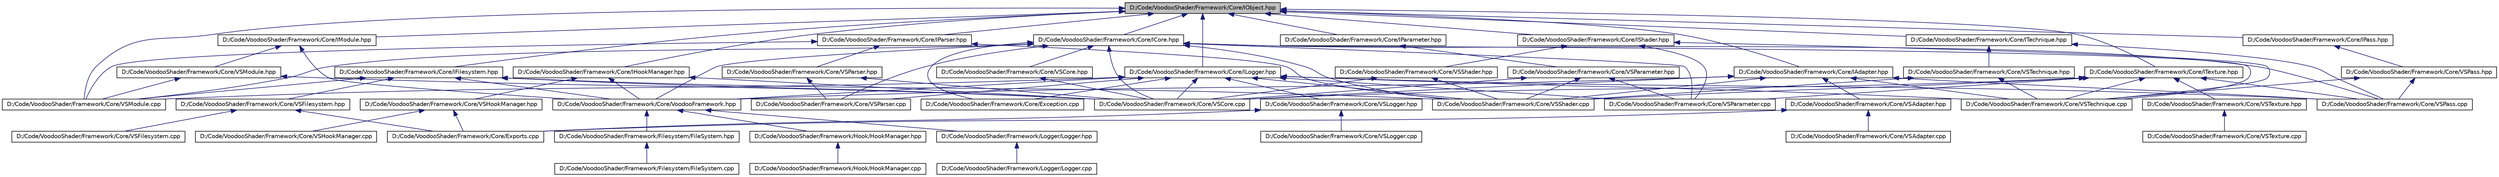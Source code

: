 digraph G
{
  edge [fontname="Helvetica",fontsize="10",labelfontname="Helvetica",labelfontsize="10"];
  node [fontname="Helvetica",fontsize="10",shape=record];
  Node1 [label="D:/Code/VoodooShader/Framework/Core/IObject.hpp",height=0.2,width=0.4,color="black", fillcolor="grey75", style="filled" fontcolor="black"];
  Node1 -> Node2 [dir="back",color="midnightblue",fontsize="10",style="solid",fontname="Helvetica"];
  Node2 [label="D:/Code/VoodooShader/Framework/Core/ICore.hpp",height=0.2,width=0.4,color="black", fillcolor="white", style="filled",URL="$_i_core_8hpp.html"];
  Node2 -> Node3 [dir="back",color="midnightblue",fontsize="10",style="solid",fontname="Helvetica"];
  Node3 [label="D:/Code/VoodooShader/Framework/Core/Exception.cpp",height=0.2,width=0.4,color="black", fillcolor="white", style="filled",URL="$_exception_8cpp.html"];
  Node2 -> Node4 [dir="back",color="midnightblue",fontsize="10",style="solid",fontname="Helvetica"];
  Node4 [label="D:/Code/VoodooShader/Framework/Core/VoodooFramework.hpp",height=0.2,width=0.4,color="black", fillcolor="white", style="filled",URL="$_voodoo_framework_8hpp.html"];
  Node4 -> Node5 [dir="back",color="midnightblue",fontsize="10",style="solid",fontname="Helvetica"];
  Node5 [label="D:/Code/VoodooShader/Framework/Filesystem/FileSystem.hpp",height=0.2,width=0.4,color="black", fillcolor="white", style="filled",URL="$_file_system_8hpp.html"];
  Node5 -> Node6 [dir="back",color="midnightblue",fontsize="10",style="solid",fontname="Helvetica"];
  Node6 [label="D:/Code/VoodooShader/Framework/Filesystem/FileSystem.cpp",height=0.2,width=0.4,color="black", fillcolor="white", style="filled",URL="$_file_system_8cpp.html"];
  Node4 -> Node7 [dir="back",color="midnightblue",fontsize="10",style="solid",fontname="Helvetica"];
  Node7 [label="D:/Code/VoodooShader/Framework/Hook/HookManager.hpp",height=0.2,width=0.4,color="black", fillcolor="white", style="filled",URL="$_hook_manager_8hpp.html"];
  Node7 -> Node8 [dir="back",color="midnightblue",fontsize="10",style="solid",fontname="Helvetica"];
  Node8 [label="D:/Code/VoodooShader/Framework/Hook/HookManager.cpp",height=0.2,width=0.4,color="black", fillcolor="white", style="filled",URL="$_hook_manager_8cpp.html"];
  Node4 -> Node9 [dir="back",color="midnightblue",fontsize="10",style="solid",fontname="Helvetica"];
  Node9 [label="D:/Code/VoodooShader/Framework/Logger/Logger.hpp",height=0.2,width=0.4,color="black", fillcolor="white", style="filled",URL="$_logger_8hpp.html"];
  Node9 -> Node10 [dir="back",color="midnightblue",fontsize="10",style="solid",fontname="Helvetica"];
  Node10 [label="D:/Code/VoodooShader/Framework/Logger/Logger.cpp",height=0.2,width=0.4,color="black", fillcolor="white", style="filled",URL="$_logger_8cpp.html"];
  Node2 -> Node11 [dir="back",color="midnightblue",fontsize="10",style="solid",fontname="Helvetica"];
  Node11 [label="D:/Code/VoodooShader/Framework/Core/VSCore.hpp",height=0.2,width=0.4,color="black", fillcolor="white", style="filled",URL="$_v_s_core_8hpp.html"];
  Node11 -> Node12 [dir="back",color="midnightblue",fontsize="10",style="solid",fontname="Helvetica"];
  Node12 [label="D:/Code/VoodooShader/Framework/Core/VSCore.cpp",height=0.2,width=0.4,color="black", fillcolor="white", style="filled",URL="$_v_s_core_8cpp.html"];
  Node2 -> Node12 [dir="back",color="midnightblue",fontsize="10",style="solid",fontname="Helvetica"];
  Node2 -> Node13 [dir="back",color="midnightblue",fontsize="10",style="solid",fontname="Helvetica"];
  Node13 [label="D:/Code/VoodooShader/Framework/Core/VSModule.cpp",height=0.2,width=0.4,color="black", fillcolor="white", style="filled",URL="$_v_s_module_8cpp.html"];
  Node2 -> Node14 [dir="back",color="midnightblue",fontsize="10",style="solid",fontname="Helvetica"];
  Node14 [label="D:/Code/VoodooShader/Framework/Core/VSParameter.cpp",height=0.2,width=0.4,color="black", fillcolor="white", style="filled",URL="$_v_s_parameter_8cpp.html"];
  Node2 -> Node15 [dir="back",color="midnightblue",fontsize="10",style="solid",fontname="Helvetica"];
  Node15 [label="D:/Code/VoodooShader/Framework/Core/VSParser.cpp",height=0.2,width=0.4,color="black", fillcolor="white", style="filled",URL="$_v_s_parser_8cpp.html"];
  Node2 -> Node16 [dir="back",color="midnightblue",fontsize="10",style="solid",fontname="Helvetica"];
  Node16 [label="D:/Code/VoodooShader/Framework/Core/VSPass.cpp",height=0.2,width=0.4,color="black", fillcolor="white", style="filled",URL="$_v_s_pass_8cpp.html"];
  Node2 -> Node17 [dir="back",color="midnightblue",fontsize="10",style="solid",fontname="Helvetica"];
  Node17 [label="D:/Code/VoodooShader/Framework/Core/VSShader.cpp",height=0.2,width=0.4,color="black", fillcolor="white", style="filled",URL="$_v_s_shader_8cpp.html"];
  Node2 -> Node18 [dir="back",color="midnightblue",fontsize="10",style="solid",fontname="Helvetica"];
  Node18 [label="D:/Code/VoodooShader/Framework/Core/VSTechnique.cpp",height=0.2,width=0.4,color="black", fillcolor="white", style="filled",URL="$_v_s_technique_8cpp.html"];
  Node1 -> Node19 [dir="back",color="midnightblue",fontsize="10",style="solid",fontname="Helvetica"];
  Node19 [label="D:/Code/VoodooShader/Framework/Core/ILogger.hpp",height=0.2,width=0.4,color="black", fillcolor="white", style="filled",URL="$_i_logger_8hpp.html"];
  Node19 -> Node3 [dir="back",color="midnightblue",fontsize="10",style="solid",fontname="Helvetica"];
  Node19 -> Node20 [dir="back",color="midnightblue",fontsize="10",style="solid",fontname="Helvetica"];
  Node20 [label="D:/Code/VoodooShader/Framework/Core/VSLogger.hpp",height=0.2,width=0.4,color="black", fillcolor="white", style="filled",URL="$_v_s_logger_8hpp.html"];
  Node20 -> Node21 [dir="back",color="midnightblue",fontsize="10",style="solid",fontname="Helvetica"];
  Node21 [label="D:/Code/VoodooShader/Framework/Core/Exports.cpp",height=0.2,width=0.4,color="black", fillcolor="white", style="filled",URL="$_exports_8cpp.html"];
  Node20 -> Node22 [dir="back",color="midnightblue",fontsize="10",style="solid",fontname="Helvetica"];
  Node22 [label="D:/Code/VoodooShader/Framework/Core/VSLogger.cpp",height=0.2,width=0.4,color="black", fillcolor="white", style="filled",URL="$_v_s_logger_8cpp.html"];
  Node19 -> Node4 [dir="back",color="midnightblue",fontsize="10",style="solid",fontname="Helvetica"];
  Node19 -> Node12 [dir="back",color="midnightblue",fontsize="10",style="solid",fontname="Helvetica"];
  Node19 -> Node13 [dir="back",color="midnightblue",fontsize="10",style="solid",fontname="Helvetica"];
  Node19 -> Node14 [dir="back",color="midnightblue",fontsize="10",style="solid",fontname="Helvetica"];
  Node19 -> Node15 [dir="back",color="midnightblue",fontsize="10",style="solid",fontname="Helvetica"];
  Node19 -> Node16 [dir="back",color="midnightblue",fontsize="10",style="solid",fontname="Helvetica"];
  Node19 -> Node17 [dir="back",color="midnightblue",fontsize="10",style="solid",fontname="Helvetica"];
  Node19 -> Node18 [dir="back",color="midnightblue",fontsize="10",style="solid",fontname="Helvetica"];
  Node1 -> Node23 [dir="back",color="midnightblue",fontsize="10",style="solid",fontname="Helvetica"];
  Node23 [label="D:/Code/VoodooShader/Framework/Core/IAdapter.hpp",height=0.2,width=0.4,color="black", fillcolor="white", style="filled",URL="$_i_adapter_8hpp.html"];
  Node23 -> Node24 [dir="back",color="midnightblue",fontsize="10",style="solid",fontname="Helvetica"];
  Node24 [label="D:/Code/VoodooShader/Framework/Core/VSAdapter.hpp",height=0.2,width=0.4,color="black", fillcolor="white", style="filled",URL="$_v_s_adapter_8hpp.html"];
  Node24 -> Node21 [dir="back",color="midnightblue",fontsize="10",style="solid",fontname="Helvetica"];
  Node24 -> Node25 [dir="back",color="midnightblue",fontsize="10",style="solid",fontname="Helvetica"];
  Node25 [label="D:/Code/VoodooShader/Framework/Core/VSAdapter.cpp",height=0.2,width=0.4,color="black", fillcolor="white", style="filled",URL="$_v_s_adapter_8cpp.html"];
  Node23 -> Node4 [dir="back",color="midnightblue",fontsize="10",style="solid",fontname="Helvetica"];
  Node23 -> Node12 [dir="back",color="midnightblue",fontsize="10",style="solid",fontname="Helvetica"];
  Node23 -> Node16 [dir="back",color="midnightblue",fontsize="10",style="solid",fontname="Helvetica"];
  Node23 -> Node17 [dir="back",color="midnightblue",fontsize="10",style="solid",fontname="Helvetica"];
  Node23 -> Node18 [dir="back",color="midnightblue",fontsize="10",style="solid",fontname="Helvetica"];
  Node1 -> Node26 [dir="back",color="midnightblue",fontsize="10",style="solid",fontname="Helvetica"];
  Node26 [label="D:/Code/VoodooShader/Framework/Core/IFilesystem.hpp",height=0.2,width=0.4,color="black", fillcolor="white", style="filled",URL="$_i_filesystem_8hpp.html"];
  Node26 -> Node27 [dir="back",color="midnightblue",fontsize="10",style="solid",fontname="Helvetica"];
  Node27 [label="D:/Code/VoodooShader/Framework/Core/VSFilesystem.hpp",height=0.2,width=0.4,color="black", fillcolor="white", style="filled",URL="$_v_s_filesystem_8hpp.html"];
  Node27 -> Node21 [dir="back",color="midnightblue",fontsize="10",style="solid",fontname="Helvetica"];
  Node27 -> Node28 [dir="back",color="midnightblue",fontsize="10",style="solid",fontname="Helvetica"];
  Node28 [label="D:/Code/VoodooShader/Framework/Core/VSFilesystem.cpp",height=0.2,width=0.4,color="black", fillcolor="white", style="filled",URL="$_v_s_filesystem_8cpp.html"];
  Node26 -> Node4 [dir="back",color="midnightblue",fontsize="10",style="solid",fontname="Helvetica"];
  Node26 -> Node12 [dir="back",color="midnightblue",fontsize="10",style="solid",fontname="Helvetica"];
  Node26 -> Node13 [dir="back",color="midnightblue",fontsize="10",style="solid",fontname="Helvetica"];
  Node26 -> Node17 [dir="back",color="midnightblue",fontsize="10",style="solid",fontname="Helvetica"];
  Node1 -> Node29 [dir="back",color="midnightblue",fontsize="10",style="solid",fontname="Helvetica"];
  Node29 [label="D:/Code/VoodooShader/Framework/Core/IHookManager.hpp",height=0.2,width=0.4,color="black", fillcolor="white", style="filled",URL="$_i_hook_manager_8hpp.html"];
  Node29 -> Node30 [dir="back",color="midnightblue",fontsize="10",style="solid",fontname="Helvetica"];
  Node30 [label="D:/Code/VoodooShader/Framework/Core/VSHookManager.hpp",height=0.2,width=0.4,color="black", fillcolor="white", style="filled",URL="$_v_s_hook_manager_8hpp.html"];
  Node30 -> Node21 [dir="back",color="midnightblue",fontsize="10",style="solid",fontname="Helvetica"];
  Node30 -> Node31 [dir="back",color="midnightblue",fontsize="10",style="solid",fontname="Helvetica"];
  Node31 [label="D:/Code/VoodooShader/Framework/Core/VSHookManager.cpp",height=0.2,width=0.4,color="black", fillcolor="white", style="filled",URL="$_v_s_hook_manager_8cpp.html"];
  Node29 -> Node4 [dir="back",color="midnightblue",fontsize="10",style="solid",fontname="Helvetica"];
  Node29 -> Node12 [dir="back",color="midnightblue",fontsize="10",style="solid",fontname="Helvetica"];
  Node1 -> Node32 [dir="back",color="midnightblue",fontsize="10",style="solid",fontname="Helvetica"];
  Node32 [label="D:/Code/VoodooShader/Framework/Core/IModule.hpp",height=0.2,width=0.4,color="black", fillcolor="white", style="filled",URL="$_i_module_8hpp.html"];
  Node32 -> Node4 [dir="back",color="midnightblue",fontsize="10",style="solid",fontname="Helvetica"];
  Node32 -> Node33 [dir="back",color="midnightblue",fontsize="10",style="solid",fontname="Helvetica"];
  Node33 [label="D:/Code/VoodooShader/Framework/Core/VSModule.hpp",height=0.2,width=0.4,color="black", fillcolor="white", style="filled",URL="$_v_s_module_8hpp.html"];
  Node33 -> Node12 [dir="back",color="midnightblue",fontsize="10",style="solid",fontname="Helvetica"];
  Node33 -> Node13 [dir="back",color="midnightblue",fontsize="10",style="solid",fontname="Helvetica"];
  Node1 -> Node34 [dir="back",color="midnightblue",fontsize="10",style="solid",fontname="Helvetica"];
  Node34 [label="D:/Code/VoodooShader/Framework/Core/IParameter.hpp",height=0.2,width=0.4,color="black", fillcolor="white", style="filled",URL="$_i_parameter_8hpp.html"];
  Node34 -> Node35 [dir="back",color="midnightblue",fontsize="10",style="solid",fontname="Helvetica"];
  Node35 [label="D:/Code/VoodooShader/Framework/Core/VSParameter.hpp",height=0.2,width=0.4,color="black", fillcolor="white", style="filled",URL="$_v_s_parameter_8hpp.html"];
  Node35 -> Node12 [dir="back",color="midnightblue",fontsize="10",style="solid",fontname="Helvetica"];
  Node35 -> Node14 [dir="back",color="midnightblue",fontsize="10",style="solid",fontname="Helvetica"];
  Node35 -> Node17 [dir="back",color="midnightblue",fontsize="10",style="solid",fontname="Helvetica"];
  Node1 -> Node36 [dir="back",color="midnightblue",fontsize="10",style="solid",fontname="Helvetica"];
  Node36 [label="D:/Code/VoodooShader/Framework/Core/IParser.hpp",height=0.2,width=0.4,color="black", fillcolor="white", style="filled",URL="$_i_parser_8hpp.html"];
  Node36 -> Node37 [dir="back",color="midnightblue",fontsize="10",style="solid",fontname="Helvetica"];
  Node37 [label="D:/Code/VoodooShader/Framework/Core/VSParser.hpp",height=0.2,width=0.4,color="black", fillcolor="white", style="filled",URL="$_v_s_parser_8hpp.html"];
  Node37 -> Node12 [dir="back",color="midnightblue",fontsize="10",style="solid",fontname="Helvetica"];
  Node37 -> Node15 [dir="back",color="midnightblue",fontsize="10",style="solid",fontname="Helvetica"];
  Node36 -> Node13 [dir="back",color="midnightblue",fontsize="10",style="solid",fontname="Helvetica"];
  Node36 -> Node17 [dir="back",color="midnightblue",fontsize="10",style="solid",fontname="Helvetica"];
  Node1 -> Node38 [dir="back",color="midnightblue",fontsize="10",style="solid",fontname="Helvetica"];
  Node38 [label="D:/Code/VoodooShader/Framework/Core/IPass.hpp",height=0.2,width=0.4,color="black", fillcolor="white", style="filled",URL="$_i_pass_8hpp.html"];
  Node38 -> Node39 [dir="back",color="midnightblue",fontsize="10",style="solid",fontname="Helvetica"];
  Node39 [label="D:/Code/VoodooShader/Framework/Core/VSPass.hpp",height=0.2,width=0.4,color="black", fillcolor="white", style="filled",URL="$_v_s_pass_8hpp.html"];
  Node39 -> Node16 [dir="back",color="midnightblue",fontsize="10",style="solid",fontname="Helvetica"];
  Node39 -> Node18 [dir="back",color="midnightblue",fontsize="10",style="solid",fontname="Helvetica"];
  Node1 -> Node40 [dir="back",color="midnightblue",fontsize="10",style="solid",fontname="Helvetica"];
  Node40 [label="D:/Code/VoodooShader/Framework/Core/IShader.hpp",height=0.2,width=0.4,color="black", fillcolor="white", style="filled",URL="$_i_shader_8hpp.html"];
  Node40 -> Node41 [dir="back",color="midnightblue",fontsize="10",style="solid",fontname="Helvetica"];
  Node41 [label="D:/Code/VoodooShader/Framework/Core/VSShader.hpp",height=0.2,width=0.4,color="black", fillcolor="white", style="filled",URL="$_v_s_shader_8hpp.html"];
  Node41 -> Node12 [dir="back",color="midnightblue",fontsize="10",style="solid",fontname="Helvetica"];
  Node41 -> Node17 [dir="back",color="midnightblue",fontsize="10",style="solid",fontname="Helvetica"];
  Node40 -> Node14 [dir="back",color="midnightblue",fontsize="10",style="solid",fontname="Helvetica"];
  Node40 -> Node18 [dir="back",color="midnightblue",fontsize="10",style="solid",fontname="Helvetica"];
  Node1 -> Node42 [dir="back",color="midnightblue",fontsize="10",style="solid",fontname="Helvetica"];
  Node42 [label="D:/Code/VoodooShader/Framework/Core/ITechnique.hpp",height=0.2,width=0.4,color="black", fillcolor="white", style="filled",URL="$_i_technique_8hpp.html"];
  Node42 -> Node16 [dir="back",color="midnightblue",fontsize="10",style="solid",fontname="Helvetica"];
  Node42 -> Node43 [dir="back",color="midnightblue",fontsize="10",style="solid",fontname="Helvetica"];
  Node43 [label="D:/Code/VoodooShader/Framework/Core/VSTechnique.hpp",height=0.2,width=0.4,color="black", fillcolor="white", style="filled",URL="$_v_s_technique_8hpp.html"];
  Node43 -> Node17 [dir="back",color="midnightblue",fontsize="10",style="solid",fontname="Helvetica"];
  Node43 -> Node18 [dir="back",color="midnightblue",fontsize="10",style="solid",fontname="Helvetica"];
  Node1 -> Node44 [dir="back",color="midnightblue",fontsize="10",style="solid",fontname="Helvetica"];
  Node44 [label="D:/Code/VoodooShader/Framework/Core/ITexture.hpp",height=0.2,width=0.4,color="black", fillcolor="white", style="filled",URL="$_i_texture_8hpp.html"];
  Node44 -> Node12 [dir="back",color="midnightblue",fontsize="10",style="solid",fontname="Helvetica"];
  Node44 -> Node14 [dir="back",color="midnightblue",fontsize="10",style="solid",fontname="Helvetica"];
  Node44 -> Node16 [dir="back",color="midnightblue",fontsize="10",style="solid",fontname="Helvetica"];
  Node44 -> Node17 [dir="back",color="midnightblue",fontsize="10",style="solid",fontname="Helvetica"];
  Node44 -> Node18 [dir="back",color="midnightblue",fontsize="10",style="solid",fontname="Helvetica"];
  Node44 -> Node45 [dir="back",color="midnightblue",fontsize="10",style="solid",fontname="Helvetica"];
  Node45 [label="D:/Code/VoodooShader/Framework/Core/VSTexture.hpp",height=0.2,width=0.4,color="black", fillcolor="white", style="filled",URL="$_v_s_texture_8hpp.html"];
  Node45 -> Node46 [dir="back",color="midnightblue",fontsize="10",style="solid",fontname="Helvetica"];
  Node46 [label="D:/Code/VoodooShader/Framework/Core/VSTexture.cpp",height=0.2,width=0.4,color="black", fillcolor="white", style="filled",URL="$_v_s_texture_8cpp.html"];
  Node1 -> Node13 [dir="back",color="midnightblue",fontsize="10",style="solid",fontname="Helvetica"];
}
